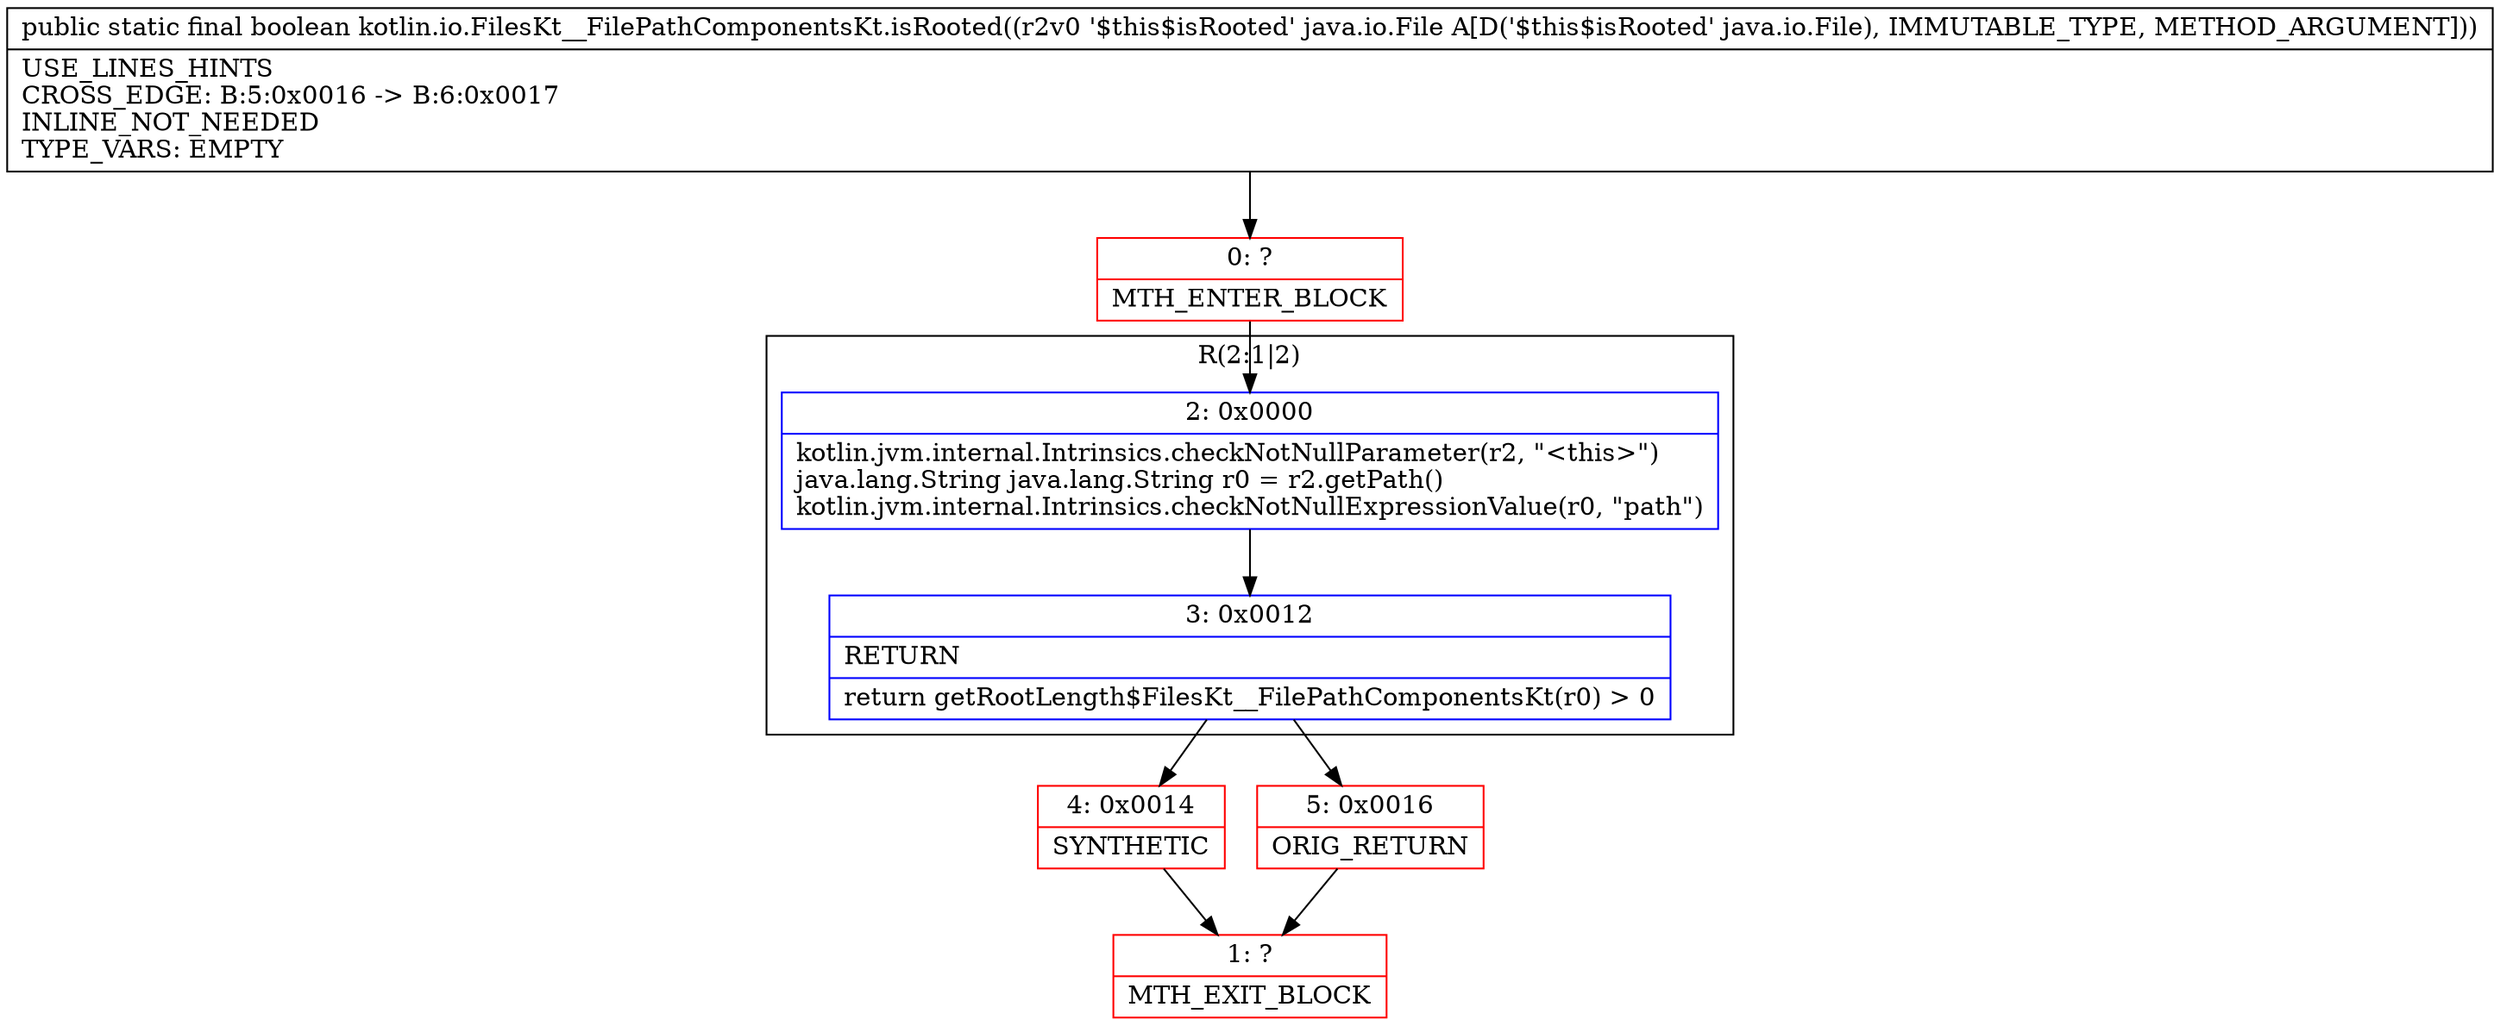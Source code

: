 digraph "CFG forkotlin.io.FilesKt__FilePathComponentsKt.isRooted(Ljava\/io\/File;)Z" {
subgraph cluster_Region_1497891011 {
label = "R(2:1|2)";
node [shape=record,color=blue];
Node_2 [shape=record,label="{2\:\ 0x0000|kotlin.jvm.internal.Intrinsics.checkNotNullParameter(r2, \"\<this\>\")\ljava.lang.String java.lang.String r0 = r2.getPath()\lkotlin.jvm.internal.Intrinsics.checkNotNullExpressionValue(r0, \"path\")\l}"];
Node_3 [shape=record,label="{3\:\ 0x0012|RETURN\l|return getRootLength$FilesKt__FilePathComponentsKt(r0) \> 0\l}"];
}
Node_0 [shape=record,color=red,label="{0\:\ ?|MTH_ENTER_BLOCK\l}"];
Node_4 [shape=record,color=red,label="{4\:\ 0x0014|SYNTHETIC\l}"];
Node_1 [shape=record,color=red,label="{1\:\ ?|MTH_EXIT_BLOCK\l}"];
Node_5 [shape=record,color=red,label="{5\:\ 0x0016|ORIG_RETURN\l}"];
MethodNode[shape=record,label="{public static final boolean kotlin.io.FilesKt__FilePathComponentsKt.isRooted((r2v0 '$this$isRooted' java.io.File A[D('$this$isRooted' java.io.File), IMMUTABLE_TYPE, METHOD_ARGUMENT]))  | USE_LINES_HINTS\lCROSS_EDGE: B:5:0x0016 \-\> B:6:0x0017\lINLINE_NOT_NEEDED\lTYPE_VARS: EMPTY\l}"];
MethodNode -> Node_0;Node_2 -> Node_3;
Node_3 -> Node_4;
Node_3 -> Node_5;
Node_0 -> Node_2;
Node_4 -> Node_1;
Node_5 -> Node_1;
}

